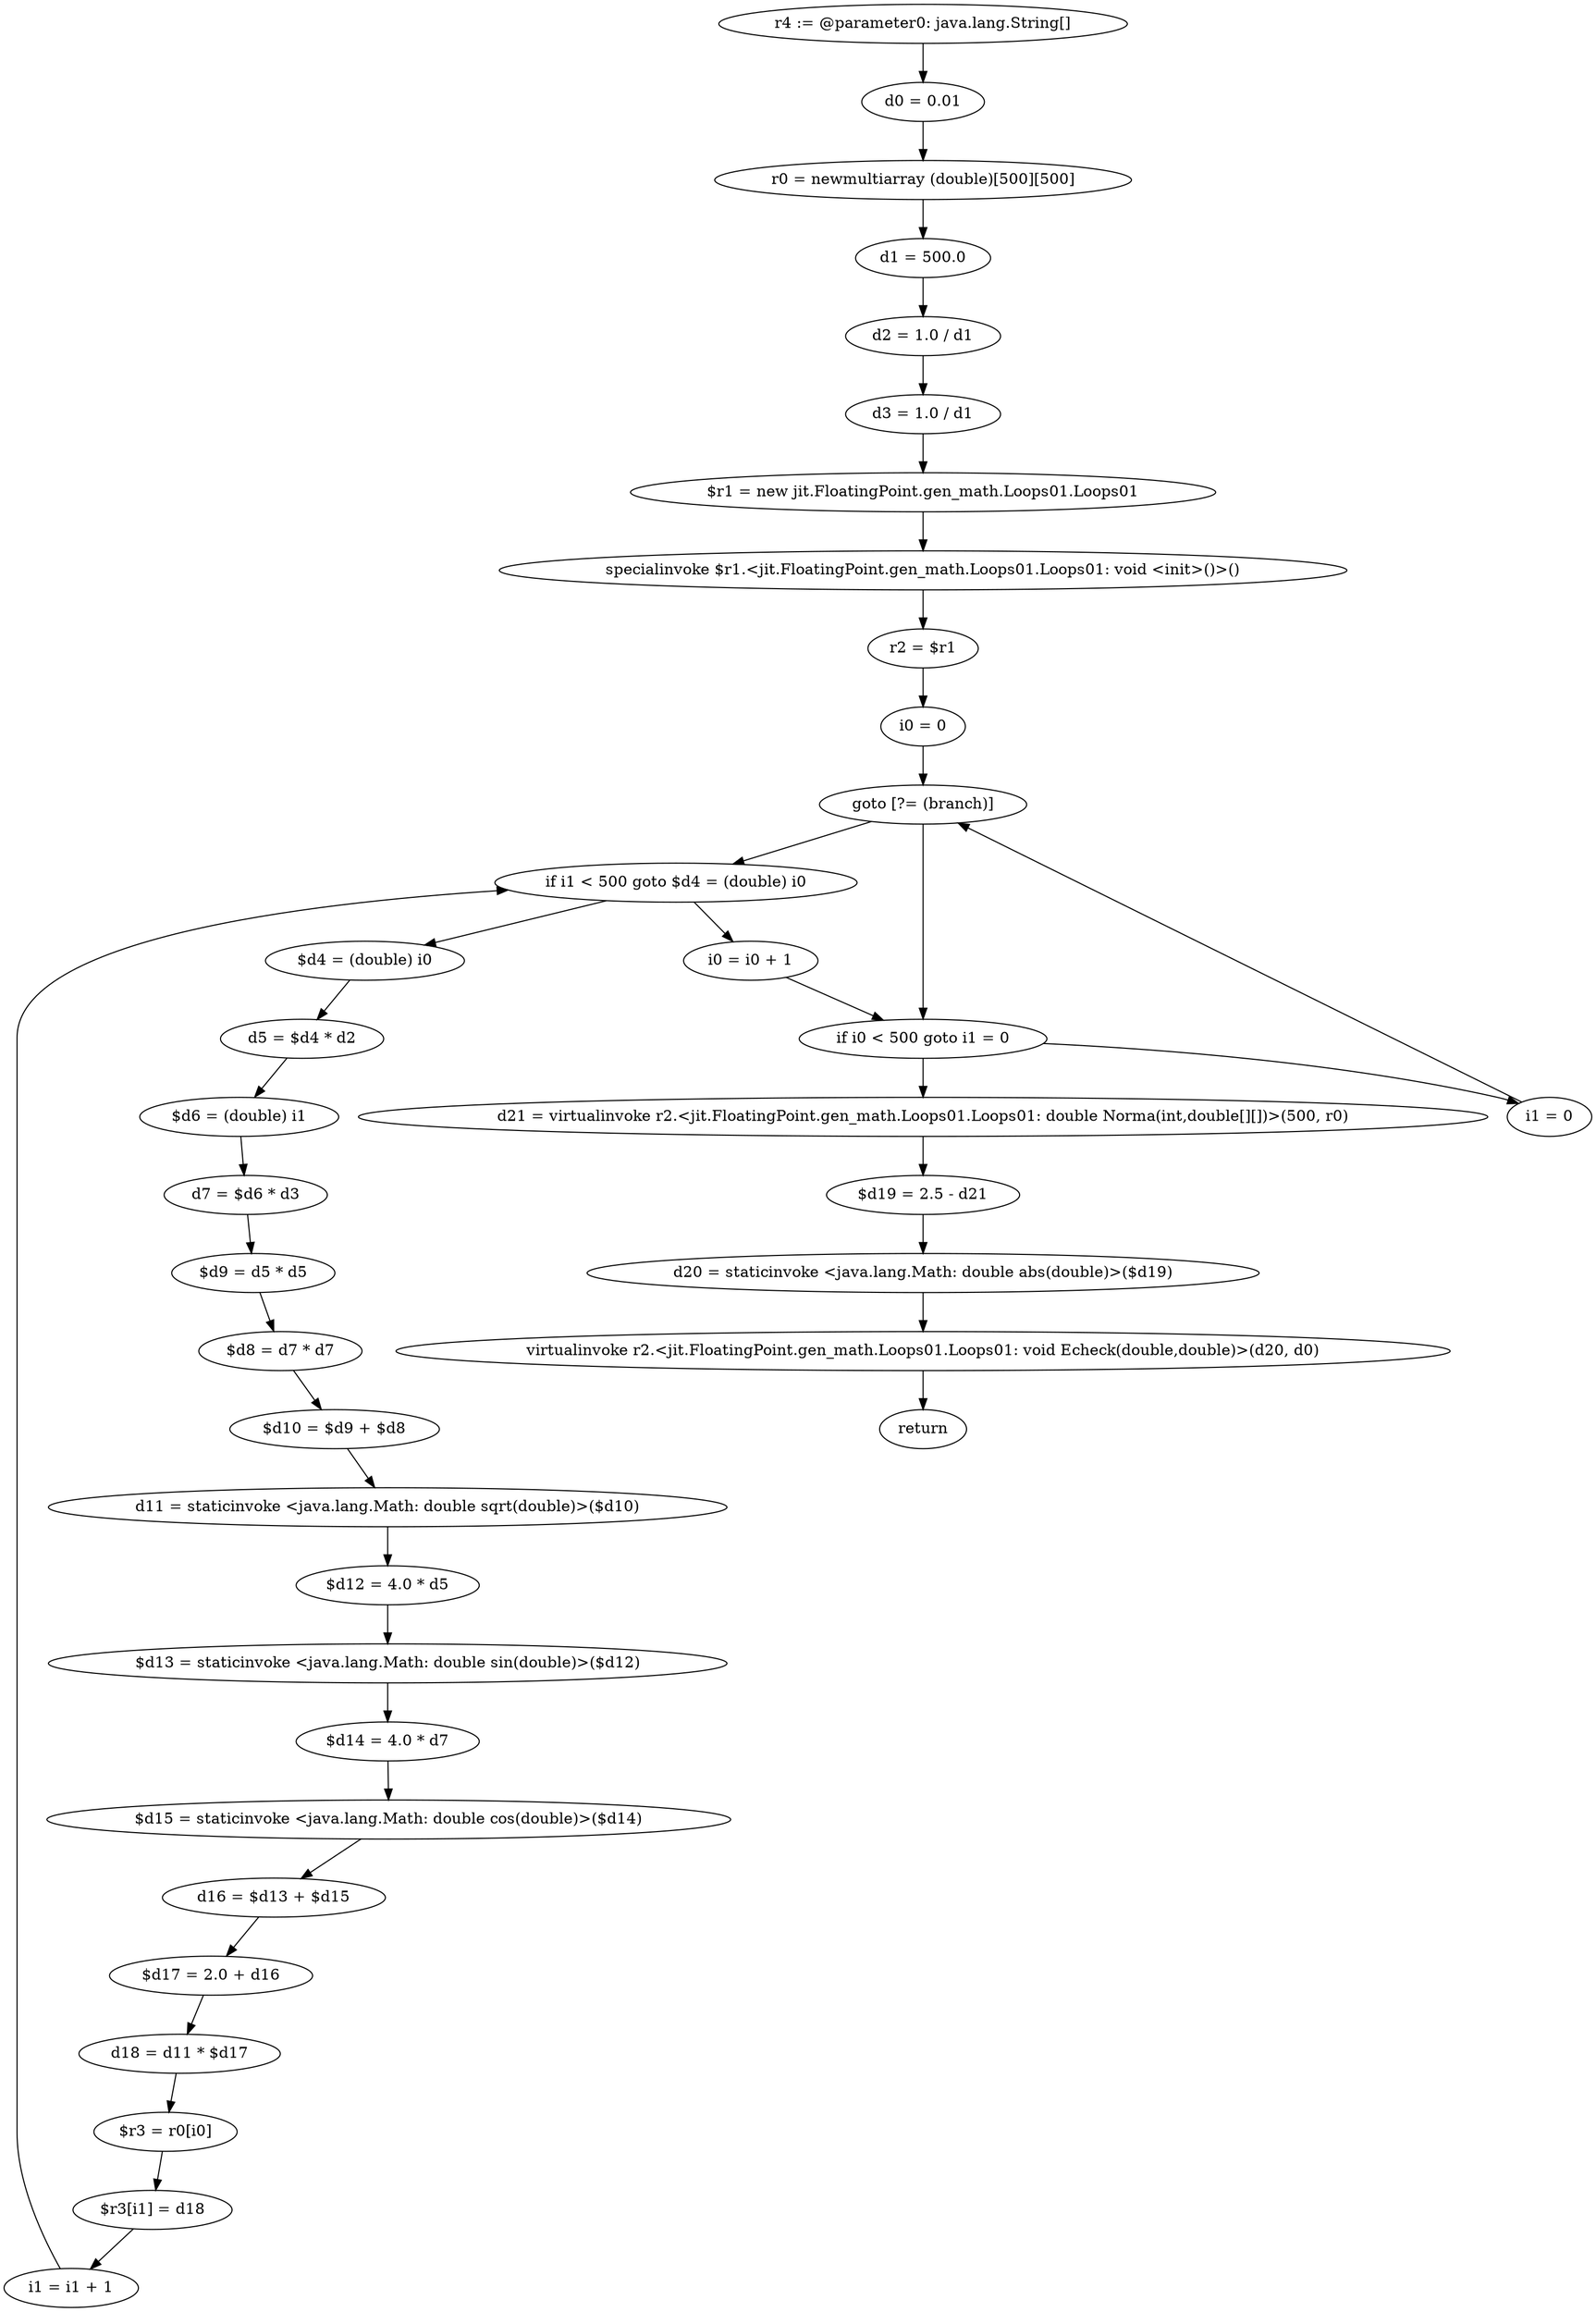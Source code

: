 digraph "unitGraph" {
    "r4 := @parameter0: java.lang.String[]"
    "d0 = 0.01"
    "r0 = newmultiarray (double)[500][500]"
    "d1 = 500.0"
    "d2 = 1.0 / d1"
    "d3 = 1.0 / d1"
    "$r1 = new jit.FloatingPoint.gen_math.Loops01.Loops01"
    "specialinvoke $r1.<jit.FloatingPoint.gen_math.Loops01.Loops01: void <init>()>()"
    "r2 = $r1"
    "i0 = 0"
    "goto [?= (branch)]"
    "i1 = 0"
    "$d4 = (double) i0"
    "d5 = $d4 * d2"
    "$d6 = (double) i1"
    "d7 = $d6 * d3"
    "$d9 = d5 * d5"
    "$d8 = d7 * d7"
    "$d10 = $d9 + $d8"
    "d11 = staticinvoke <java.lang.Math: double sqrt(double)>($d10)"
    "$d12 = 4.0 * d5"
    "$d13 = staticinvoke <java.lang.Math: double sin(double)>($d12)"
    "$d14 = 4.0 * d7"
    "$d15 = staticinvoke <java.lang.Math: double cos(double)>($d14)"
    "d16 = $d13 + $d15"
    "$d17 = 2.0 + d16"
    "d18 = d11 * $d17"
    "$r3 = r0[i0]"
    "$r3[i1] = d18"
    "i1 = i1 + 1"
    "if i1 < 500 goto $d4 = (double) i0"
    "i0 = i0 + 1"
    "if i0 < 500 goto i1 = 0"
    "d21 = virtualinvoke r2.<jit.FloatingPoint.gen_math.Loops01.Loops01: double Norma(int,double[][])>(500, r0)"
    "$d19 = 2.5 - d21"
    "d20 = staticinvoke <java.lang.Math: double abs(double)>($d19)"
    "virtualinvoke r2.<jit.FloatingPoint.gen_math.Loops01.Loops01: void Echeck(double,double)>(d20, d0)"
    "return"
    "r4 := @parameter0: java.lang.String[]"->"d0 = 0.01";
    "d0 = 0.01"->"r0 = newmultiarray (double)[500][500]";
    "r0 = newmultiarray (double)[500][500]"->"d1 = 500.0";
    "d1 = 500.0"->"d2 = 1.0 / d1";
    "d2 = 1.0 / d1"->"d3 = 1.0 / d1";
    "d3 = 1.0 / d1"->"$r1 = new jit.FloatingPoint.gen_math.Loops01.Loops01";
    "$r1 = new jit.FloatingPoint.gen_math.Loops01.Loops01"->"specialinvoke $r1.<jit.FloatingPoint.gen_math.Loops01.Loops01: void <init>()>()";
    "specialinvoke $r1.<jit.FloatingPoint.gen_math.Loops01.Loops01: void <init>()>()"->"r2 = $r1";
    "r2 = $r1"->"i0 = 0";
    "i0 = 0"->"goto [?= (branch)]";
    "goto [?= (branch)]"->"if i0 < 500 goto i1 = 0";
    "i1 = 0"->"goto [?= (branch)]";
    "goto [?= (branch)]"->"if i1 < 500 goto $d4 = (double) i0";
    "$d4 = (double) i0"->"d5 = $d4 * d2";
    "d5 = $d4 * d2"->"$d6 = (double) i1";
    "$d6 = (double) i1"->"d7 = $d6 * d3";
    "d7 = $d6 * d3"->"$d9 = d5 * d5";
    "$d9 = d5 * d5"->"$d8 = d7 * d7";
    "$d8 = d7 * d7"->"$d10 = $d9 + $d8";
    "$d10 = $d9 + $d8"->"d11 = staticinvoke <java.lang.Math: double sqrt(double)>($d10)";
    "d11 = staticinvoke <java.lang.Math: double sqrt(double)>($d10)"->"$d12 = 4.0 * d5";
    "$d12 = 4.0 * d5"->"$d13 = staticinvoke <java.lang.Math: double sin(double)>($d12)";
    "$d13 = staticinvoke <java.lang.Math: double sin(double)>($d12)"->"$d14 = 4.0 * d7";
    "$d14 = 4.0 * d7"->"$d15 = staticinvoke <java.lang.Math: double cos(double)>($d14)";
    "$d15 = staticinvoke <java.lang.Math: double cos(double)>($d14)"->"d16 = $d13 + $d15";
    "d16 = $d13 + $d15"->"$d17 = 2.0 + d16";
    "$d17 = 2.0 + d16"->"d18 = d11 * $d17";
    "d18 = d11 * $d17"->"$r3 = r0[i0]";
    "$r3 = r0[i0]"->"$r3[i1] = d18";
    "$r3[i1] = d18"->"i1 = i1 + 1";
    "i1 = i1 + 1"->"if i1 < 500 goto $d4 = (double) i0";
    "if i1 < 500 goto $d4 = (double) i0"->"i0 = i0 + 1";
    "if i1 < 500 goto $d4 = (double) i0"->"$d4 = (double) i0";
    "i0 = i0 + 1"->"if i0 < 500 goto i1 = 0";
    "if i0 < 500 goto i1 = 0"->"d21 = virtualinvoke r2.<jit.FloatingPoint.gen_math.Loops01.Loops01: double Norma(int,double[][])>(500, r0)";
    "if i0 < 500 goto i1 = 0"->"i1 = 0";
    "d21 = virtualinvoke r2.<jit.FloatingPoint.gen_math.Loops01.Loops01: double Norma(int,double[][])>(500, r0)"->"$d19 = 2.5 - d21";
    "$d19 = 2.5 - d21"->"d20 = staticinvoke <java.lang.Math: double abs(double)>($d19)";
    "d20 = staticinvoke <java.lang.Math: double abs(double)>($d19)"->"virtualinvoke r2.<jit.FloatingPoint.gen_math.Loops01.Loops01: void Echeck(double,double)>(d20, d0)";
    "virtualinvoke r2.<jit.FloatingPoint.gen_math.Loops01.Loops01: void Echeck(double,double)>(d20, d0)"->"return";
}
